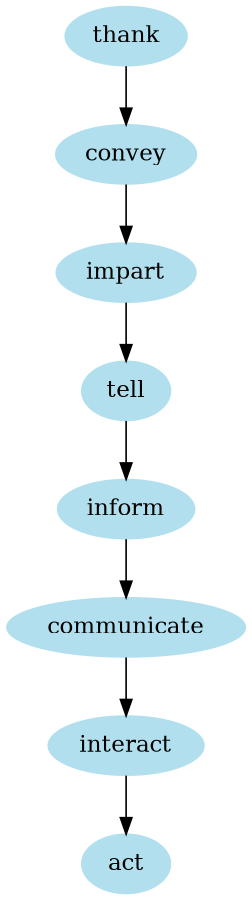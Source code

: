 digraph unix {
	node [color=lightblue2 style=filled]
	size="6,6"
	thank -> convey
	convey -> impart
	impart -> tell
	tell -> inform
	inform -> communicate
	communicate -> interact
	interact -> act
}
